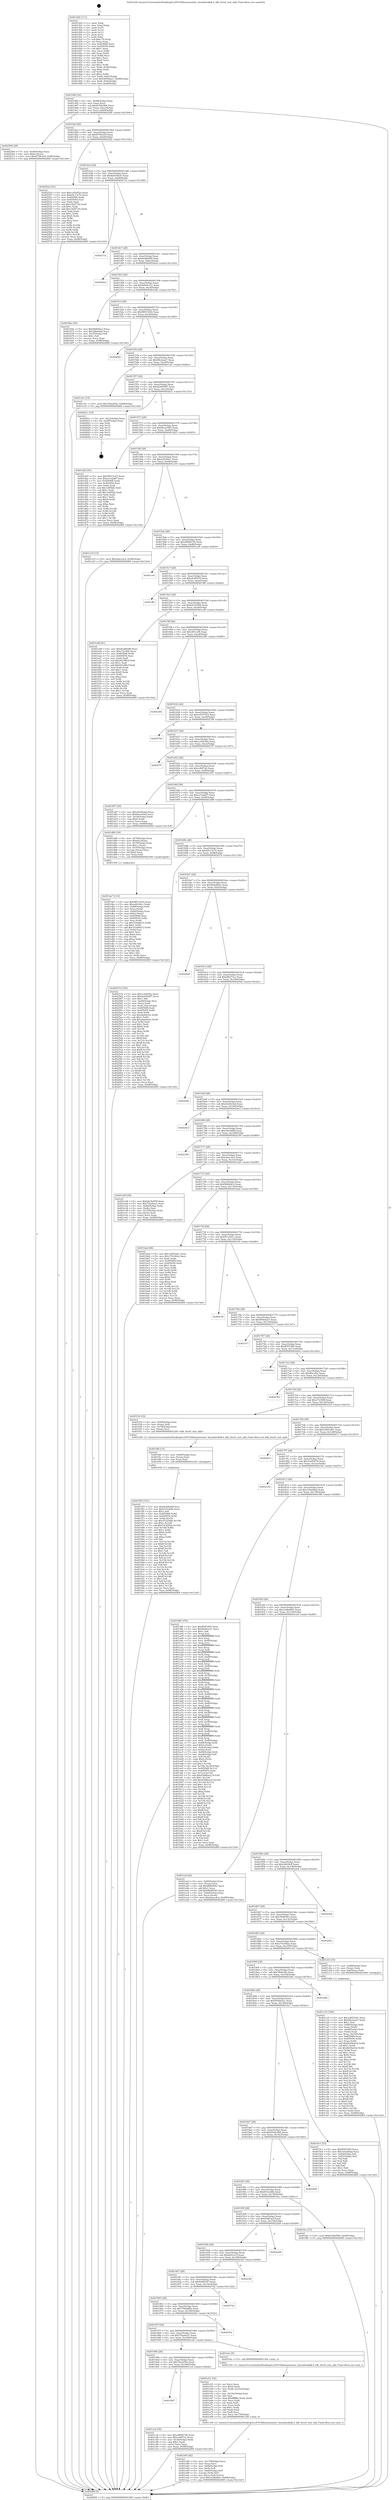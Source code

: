 digraph "0x401420" {
  label = "0x401420 (/mnt/c/Users/mathe/Desktop/tcc/POCII/binaries/extr_linuxblockblk.h_blk_throtl_stat_add_Final-ollvm.out::main(0))"
  labelloc = "t"
  node[shape=record]

  Entry [label="",width=0.3,height=0.3,shape=circle,fillcolor=black,style=filled]
  "0x40148f" [label="{
     0x40148f [32]\l
     | [instrs]\l
     &nbsp;&nbsp;0x40148f \<+6\>: mov -0x98(%rbp),%eax\l
     &nbsp;&nbsp;0x401495 \<+2\>: mov %eax,%ecx\l
     &nbsp;&nbsp;0x401497 \<+6\>: sub $0x8180a584,%ecx\l
     &nbsp;&nbsp;0x40149d \<+6\>: mov %eax,-0xac(%rbp)\l
     &nbsp;&nbsp;0x4014a3 \<+6\>: mov %ecx,-0xb0(%rbp)\l
     &nbsp;&nbsp;0x4014a9 \<+6\>: je 0000000000402506 \<main+0x10e6\>\l
  }"]
  "0x402506" [label="{
     0x402506 [28]\l
     | [instrs]\l
     &nbsp;&nbsp;0x402506 \<+7\>: mov -0x90(%rbp),%rax\l
     &nbsp;&nbsp;0x40250d \<+6\>: movl $0x0,(%rax)\l
     &nbsp;&nbsp;0x402513 \<+10\>: movl $0x8758cd3f,-0x98(%rbp)\l
     &nbsp;&nbsp;0x40251d \<+5\>: jmp 000000000040280f \<main+0x13ef\>\l
  }"]
  "0x4014af" [label="{
     0x4014af [28]\l
     | [instrs]\l
     &nbsp;&nbsp;0x4014af \<+5\>: jmp 00000000004014b4 \<main+0x94\>\l
     &nbsp;&nbsp;0x4014b4 \<+6\>: mov -0xac(%rbp),%eax\l
     &nbsp;&nbsp;0x4014ba \<+5\>: sub $0x8758cd3f,%eax\l
     &nbsp;&nbsp;0x4014bf \<+6\>: mov %eax,-0xb4(%rbp)\l
     &nbsp;&nbsp;0x4014c5 \<+6\>: je 0000000000402522 \<main+0x1102\>\l
  }"]
  Exit [label="",width=0.3,height=0.3,shape=circle,fillcolor=black,style=filled,peripheries=2]
  "0x402522" [label="{
     0x402522 [91]\l
     | [instrs]\l
     &nbsp;&nbsp;0x402522 \<+5\>: mov $0xcc42b52a,%eax\l
     &nbsp;&nbsp;0x402527 \<+5\>: mov $0xd5c13c7e,%ecx\l
     &nbsp;&nbsp;0x40252c \<+7\>: mov 0x405068,%edx\l
     &nbsp;&nbsp;0x402533 \<+7\>: mov 0x405054,%esi\l
     &nbsp;&nbsp;0x40253a \<+2\>: mov %edx,%edi\l
     &nbsp;&nbsp;0x40253c \<+6\>: sub $0x142071fa,%edi\l
     &nbsp;&nbsp;0x402542 \<+3\>: sub $0x1,%edi\l
     &nbsp;&nbsp;0x402545 \<+6\>: add $0x142071fa,%edi\l
     &nbsp;&nbsp;0x40254b \<+3\>: imul %edi,%edx\l
     &nbsp;&nbsp;0x40254e \<+3\>: and $0x1,%edx\l
     &nbsp;&nbsp;0x402551 \<+3\>: cmp $0x0,%edx\l
     &nbsp;&nbsp;0x402554 \<+4\>: sete %r8b\l
     &nbsp;&nbsp;0x402558 \<+3\>: cmp $0xa,%esi\l
     &nbsp;&nbsp;0x40255b \<+4\>: setl %r9b\l
     &nbsp;&nbsp;0x40255f \<+3\>: mov %r8b,%r10b\l
     &nbsp;&nbsp;0x402562 \<+3\>: and %r9b,%r10b\l
     &nbsp;&nbsp;0x402565 \<+3\>: xor %r9b,%r8b\l
     &nbsp;&nbsp;0x402568 \<+3\>: or %r8b,%r10b\l
     &nbsp;&nbsp;0x40256b \<+4\>: test $0x1,%r10b\l
     &nbsp;&nbsp;0x40256f \<+3\>: cmovne %ecx,%eax\l
     &nbsp;&nbsp;0x402572 \<+6\>: mov %eax,-0x98(%rbp)\l
     &nbsp;&nbsp;0x402578 \<+5\>: jmp 000000000040280f \<main+0x13ef\>\l
  }"]
  "0x4014cb" [label="{
     0x4014cb [28]\l
     | [instrs]\l
     &nbsp;&nbsp;0x4014cb \<+5\>: jmp 00000000004014d0 \<main+0xb0\>\l
     &nbsp;&nbsp;0x4014d0 \<+6\>: mov -0xac(%rbp),%eax\l
     &nbsp;&nbsp;0x4014d6 \<+5\>: sub $0x8a918b35,%eax\l
     &nbsp;&nbsp;0x4014db \<+6\>: mov %eax,-0xb8(%rbp)\l
     &nbsp;&nbsp;0x4014e1 \<+6\>: je 000000000040271d \<main+0x12fd\>\l
  }"]
  "0x401f55" [label="{
     0x401f55 [151]\l
     | [instrs]\l
     &nbsp;&nbsp;0x401f55 \<+5\>: mov $0x8e28b48f,%esi\l
     &nbsp;&nbsp;0x401f5a \<+5\>: mov $0x610cddfa,%ecx\l
     &nbsp;&nbsp;0x401f5f \<+2\>: mov $0x1,%dl\l
     &nbsp;&nbsp;0x401f61 \<+8\>: mov 0x405068,%r8d\l
     &nbsp;&nbsp;0x401f69 \<+8\>: mov 0x405054,%r9d\l
     &nbsp;&nbsp;0x401f71 \<+3\>: mov %r8d,%r10d\l
     &nbsp;&nbsp;0x401f74 \<+7\>: sub $0x53325fde,%r10d\l
     &nbsp;&nbsp;0x401f7b \<+4\>: sub $0x1,%r10d\l
     &nbsp;&nbsp;0x401f7f \<+7\>: add $0x53325fde,%r10d\l
     &nbsp;&nbsp;0x401f86 \<+4\>: imul %r10d,%r8d\l
     &nbsp;&nbsp;0x401f8a \<+4\>: and $0x1,%r8d\l
     &nbsp;&nbsp;0x401f8e \<+4\>: cmp $0x0,%r8d\l
     &nbsp;&nbsp;0x401f92 \<+4\>: sete %r11b\l
     &nbsp;&nbsp;0x401f96 \<+4\>: cmp $0xa,%r9d\l
     &nbsp;&nbsp;0x401f9a \<+3\>: setl %bl\l
     &nbsp;&nbsp;0x401f9d \<+3\>: mov %r11b,%r14b\l
     &nbsp;&nbsp;0x401fa0 \<+4\>: xor $0xff,%r14b\l
     &nbsp;&nbsp;0x401fa4 \<+3\>: mov %bl,%r15b\l
     &nbsp;&nbsp;0x401fa7 \<+4\>: xor $0xff,%r15b\l
     &nbsp;&nbsp;0x401fab \<+3\>: xor $0x1,%dl\l
     &nbsp;&nbsp;0x401fae \<+3\>: mov %r14b,%r12b\l
     &nbsp;&nbsp;0x401fb1 \<+4\>: and $0xff,%r12b\l
     &nbsp;&nbsp;0x401fb5 \<+3\>: and %dl,%r11b\l
     &nbsp;&nbsp;0x401fb8 \<+3\>: mov %r15b,%r13b\l
     &nbsp;&nbsp;0x401fbb \<+4\>: and $0xff,%r13b\l
     &nbsp;&nbsp;0x401fbf \<+2\>: and %dl,%bl\l
     &nbsp;&nbsp;0x401fc1 \<+3\>: or %r11b,%r12b\l
     &nbsp;&nbsp;0x401fc4 \<+3\>: or %bl,%r13b\l
     &nbsp;&nbsp;0x401fc7 \<+3\>: xor %r13b,%r12b\l
     &nbsp;&nbsp;0x401fca \<+3\>: or %r15b,%r14b\l
     &nbsp;&nbsp;0x401fcd \<+4\>: xor $0xff,%r14b\l
     &nbsp;&nbsp;0x401fd1 \<+3\>: or $0x1,%dl\l
     &nbsp;&nbsp;0x401fd4 \<+3\>: and %dl,%r14b\l
     &nbsp;&nbsp;0x401fd7 \<+3\>: or %r14b,%r12b\l
     &nbsp;&nbsp;0x401fda \<+4\>: test $0x1,%r12b\l
     &nbsp;&nbsp;0x401fde \<+3\>: cmovne %ecx,%esi\l
     &nbsp;&nbsp;0x401fe1 \<+6\>: mov %esi,-0x98(%rbp)\l
     &nbsp;&nbsp;0x401fe7 \<+5\>: jmp 000000000040280f \<main+0x13ef\>\l
  }"]
  "0x40271d" [label="{
     0x40271d\l
  }", style=dashed]
  "0x4014e7" [label="{
     0x4014e7 [28]\l
     | [instrs]\l
     &nbsp;&nbsp;0x4014e7 \<+5\>: jmp 00000000004014ec \<main+0xcc\>\l
     &nbsp;&nbsp;0x4014ec \<+6\>: mov -0xac(%rbp),%eax\l
     &nbsp;&nbsp;0x4014f2 \<+5\>: sub $0x8e28b48f,%eax\l
     &nbsp;&nbsp;0x4014f7 \<+6\>: mov %eax,-0xbc(%rbp)\l
     &nbsp;&nbsp;0x4014fd \<+6\>: je 00000000004026ed \<main+0x12cd\>\l
  }"]
  "0x401f46" [label="{
     0x401f46 [15]\l
     | [instrs]\l
     &nbsp;&nbsp;0x401f46 \<+4\>: mov -0x68(%rbp),%rax\l
     &nbsp;&nbsp;0x401f4a \<+3\>: mov (%rax),%rax\l
     &nbsp;&nbsp;0x401f4d \<+3\>: mov %rax,%rdi\l
     &nbsp;&nbsp;0x401f50 \<+5\>: call 0000000000401030 \<free@plt\>\l
     | [calls]\l
     &nbsp;&nbsp;0x401030 \{1\} (unknown)\l
  }"]
  "0x4026ed" [label="{
     0x4026ed\l
  }", style=dashed]
  "0x401503" [label="{
     0x401503 [28]\l
     | [instrs]\l
     &nbsp;&nbsp;0x401503 \<+5\>: jmp 0000000000401508 \<main+0xe8\>\l
     &nbsp;&nbsp;0x401508 \<+6\>: mov -0xac(%rbp),%eax\l
     &nbsp;&nbsp;0x40150e \<+5\>: sub $0x9494ce31,%eax\l
     &nbsp;&nbsp;0x401513 \<+6\>: mov %eax,-0xc0(%rbp)\l
     &nbsp;&nbsp;0x401519 \<+6\>: je 0000000000401b6e \<main+0x74e\>\l
  }"]
  "0x401e85" [label="{
     0x401e85 [42]\l
     | [instrs]\l
     &nbsp;&nbsp;0x401e85 \<+6\>: mov -0x170(%rbp),%ecx\l
     &nbsp;&nbsp;0x401e8b \<+3\>: imul %eax,%ecx\l
     &nbsp;&nbsp;0x401e8e \<+4\>: mov -0x68(%rbp),%r8\l
     &nbsp;&nbsp;0x401e92 \<+3\>: mov (%r8),%r8\l
     &nbsp;&nbsp;0x401e95 \<+4\>: mov -0x60(%rbp),%r9\l
     &nbsp;&nbsp;0x401e99 \<+3\>: movslq (%r9),%r9\l
     &nbsp;&nbsp;0x401e9c \<+4\>: mov %ecx,(%r8,%r9,4)\l
     &nbsp;&nbsp;0x401ea0 \<+10\>: movl $0x1edbd9d1,-0x98(%rbp)\l
     &nbsp;&nbsp;0x401eaa \<+5\>: jmp 000000000040280f \<main+0x13ef\>\l
  }"]
  "0x401b6e" [label="{
     0x401b6e [30]\l
     | [instrs]\l
     &nbsp;&nbsp;0x401b6e \<+5\>: mov $0xf4b844c2,%eax\l
     &nbsp;&nbsp;0x401b73 \<+5\>: mov $0x3fb4e4fa,%ecx\l
     &nbsp;&nbsp;0x401b78 \<+3\>: mov -0x35(%rbp),%dl\l
     &nbsp;&nbsp;0x401b7b \<+3\>: test $0x1,%dl\l
     &nbsp;&nbsp;0x401b7e \<+3\>: cmovne %ecx,%eax\l
     &nbsp;&nbsp;0x401b81 \<+6\>: mov %eax,-0x98(%rbp)\l
     &nbsp;&nbsp;0x401b87 \<+5\>: jmp 000000000040280f \<main+0x13ef\>\l
  }"]
  "0x40151f" [label="{
     0x40151f [28]\l
     | [instrs]\l
     &nbsp;&nbsp;0x40151f \<+5\>: jmp 0000000000401524 \<main+0x104\>\l
     &nbsp;&nbsp;0x401524 \<+6\>: mov -0xac(%rbp),%eax\l
     &nbsp;&nbsp;0x40152a \<+5\>: sub $0x98515c03,%eax\l
     &nbsp;&nbsp;0x40152f \<+6\>: mov %eax,-0xc4(%rbp)\l
     &nbsp;&nbsp;0x401535 \<+6\>: je 00000000004026a6 \<main+0x1286\>\l
  }"]
  "0x401e51" [label="{
     0x401e51 [52]\l
     | [instrs]\l
     &nbsp;&nbsp;0x401e51 \<+2\>: xor %ecx,%ecx\l
     &nbsp;&nbsp;0x401e53 \<+5\>: mov $0x2,%edx\l
     &nbsp;&nbsp;0x401e58 \<+6\>: mov %edx,-0x16c(%rbp)\l
     &nbsp;&nbsp;0x401e5e \<+1\>: cltd\l
     &nbsp;&nbsp;0x401e5f \<+6\>: mov -0x16c(%rbp),%esi\l
     &nbsp;&nbsp;0x401e65 \<+2\>: idiv %esi\l
     &nbsp;&nbsp;0x401e67 \<+6\>: imul $0xfffffffe,%edx,%edx\l
     &nbsp;&nbsp;0x401e6d \<+2\>: mov %ecx,%edi\l
     &nbsp;&nbsp;0x401e6f \<+2\>: sub %edx,%edi\l
     &nbsp;&nbsp;0x401e71 \<+2\>: mov %ecx,%edx\l
     &nbsp;&nbsp;0x401e73 \<+3\>: sub $0x1,%edx\l
     &nbsp;&nbsp;0x401e76 \<+2\>: add %edx,%edi\l
     &nbsp;&nbsp;0x401e78 \<+2\>: sub %edi,%ecx\l
     &nbsp;&nbsp;0x401e7a \<+6\>: mov %ecx,-0x170(%rbp)\l
     &nbsp;&nbsp;0x401e80 \<+5\>: call 0000000000401160 \<next_i\>\l
     | [calls]\l
     &nbsp;&nbsp;0x401160 \{1\} (/mnt/c/Users/mathe/Desktop/tcc/POCII/binaries/extr_linuxblockblk.h_blk_throtl_stat_add_Final-ollvm.out::next_i)\l
  }"]
  "0x4026a6" [label="{
     0x4026a6\l
  }", style=dashed]
  "0x40153b" [label="{
     0x40153b [28]\l
     | [instrs]\l
     &nbsp;&nbsp;0x40153b \<+5\>: jmp 0000000000401540 \<main+0x120\>\l
     &nbsp;&nbsp;0x401540 \<+6\>: mov -0xac(%rbp),%eax\l
     &nbsp;&nbsp;0x401546 \<+5\>: sub $0x98a3eaa7,%eax\l
     &nbsp;&nbsp;0x40154b \<+6\>: mov %eax,-0xc8(%rbp)\l
     &nbsp;&nbsp;0x401551 \<+6\>: je 0000000000401cbc \<main+0x89c\>\l
  }"]
  "0x401da7" [label="{
     0x401da7 [114]\l
     | [instrs]\l
     &nbsp;&nbsp;0x401da7 \<+5\>: mov $0x98515c03,%ecx\l
     &nbsp;&nbsp;0x401dac \<+5\>: mov $0xa2fc00e1,%edx\l
     &nbsp;&nbsp;0x401db1 \<+4\>: mov -0x68(%rbp),%rdi\l
     &nbsp;&nbsp;0x401db5 \<+3\>: mov %rax,(%rdi)\l
     &nbsp;&nbsp;0x401db8 \<+4\>: mov -0x60(%rbp),%rax\l
     &nbsp;&nbsp;0x401dbc \<+6\>: movl $0x0,(%rax)\l
     &nbsp;&nbsp;0x401dc2 \<+7\>: mov 0x405068,%esi\l
     &nbsp;&nbsp;0x401dc9 \<+8\>: mov 0x405054,%r8d\l
     &nbsp;&nbsp;0x401dd1 \<+3\>: mov %esi,%r9d\l
     &nbsp;&nbsp;0x401dd4 \<+7\>: sub $0x31bd8d15,%r9d\l
     &nbsp;&nbsp;0x401ddb \<+4\>: sub $0x1,%r9d\l
     &nbsp;&nbsp;0x401ddf \<+7\>: add $0x31bd8d15,%r9d\l
     &nbsp;&nbsp;0x401de6 \<+4\>: imul %r9d,%esi\l
     &nbsp;&nbsp;0x401dea \<+3\>: and $0x1,%esi\l
     &nbsp;&nbsp;0x401ded \<+3\>: cmp $0x0,%esi\l
     &nbsp;&nbsp;0x401df0 \<+4\>: sete %r10b\l
     &nbsp;&nbsp;0x401df4 \<+4\>: cmp $0xa,%r8d\l
     &nbsp;&nbsp;0x401df8 \<+4\>: setl %r11b\l
     &nbsp;&nbsp;0x401dfc \<+3\>: mov %r10b,%bl\l
     &nbsp;&nbsp;0x401dff \<+3\>: and %r11b,%bl\l
     &nbsp;&nbsp;0x401e02 \<+3\>: xor %r11b,%r10b\l
     &nbsp;&nbsp;0x401e05 \<+3\>: or %r10b,%bl\l
     &nbsp;&nbsp;0x401e08 \<+3\>: test $0x1,%bl\l
     &nbsp;&nbsp;0x401e0b \<+3\>: cmovne %edx,%ecx\l
     &nbsp;&nbsp;0x401e0e \<+6\>: mov %ecx,-0x98(%rbp)\l
     &nbsp;&nbsp;0x401e14 \<+5\>: jmp 000000000040280f \<main+0x13ef\>\l
  }"]
  "0x401cbc" [label="{
     0x401cbc [15]\l
     | [instrs]\l
     &nbsp;&nbsp;0x401cbc \<+10\>: movl $0x78ae254e,-0x98(%rbp)\l
     &nbsp;&nbsp;0x401cc6 \<+5\>: jmp 000000000040280f \<main+0x13ef\>\l
  }"]
  "0x401557" [label="{
     0x401557 [28]\l
     | [instrs]\l
     &nbsp;&nbsp;0x401557 \<+5\>: jmp 000000000040155c \<main+0x13c\>\l
     &nbsp;&nbsp;0x40155c \<+6\>: mov -0xac(%rbp),%eax\l
     &nbsp;&nbsp;0x401562 \<+5\>: sub $0x9a4d5487,%eax\l
     &nbsp;&nbsp;0x401567 \<+6\>: mov %eax,-0xcc(%rbp)\l
     &nbsp;&nbsp;0x40156d \<+6\>: je 000000000040261c \<main+0x11fc\>\l
  }"]
  "0x4019b7" [label="{
     0x4019b7\l
  }", style=dashed]
  "0x40261c" [label="{
     0x40261c [18]\l
     | [instrs]\l
     &nbsp;&nbsp;0x40261c \<+3\>: mov -0x2c(%rbp),%eax\l
     &nbsp;&nbsp;0x40261f \<+4\>: lea -0x28(%rbp),%rsp\l
     &nbsp;&nbsp;0x402623 \<+1\>: pop %rbx\l
     &nbsp;&nbsp;0x402624 \<+2\>: pop %r12\l
     &nbsp;&nbsp;0x402626 \<+2\>: pop %r13\l
     &nbsp;&nbsp;0x402628 \<+2\>: pop %r14\l
     &nbsp;&nbsp;0x40262a \<+2\>: pop %r15\l
     &nbsp;&nbsp;0x40262c \<+1\>: pop %rbp\l
     &nbsp;&nbsp;0x40262d \<+1\>: ret\l
  }"]
  "0x401573" [label="{
     0x401573 [28]\l
     | [instrs]\l
     &nbsp;&nbsp;0x401573 \<+5\>: jmp 0000000000401578 \<main+0x158\>\l
     &nbsp;&nbsp;0x401578 \<+6\>: mov -0xac(%rbp),%eax\l
     &nbsp;&nbsp;0x40157e \<+5\>: sub $0x9ecee505,%eax\l
     &nbsp;&nbsp;0x401583 \<+6\>: mov %eax,-0xd0(%rbp)\l
     &nbsp;&nbsp;0x401589 \<+6\>: je 0000000000401d25 \<main+0x905\>\l
  }"]
  "0x401ccb" [label="{
     0x401ccb [30]\l
     | [instrs]\l
     &nbsp;&nbsp;0x401ccb \<+5\>: mov $0xa8900150,%eax\l
     &nbsp;&nbsp;0x401cd0 \<+5\>: mov $0xccf6f7e2,%ecx\l
     &nbsp;&nbsp;0x401cd5 \<+3\>: mov -0x34(%rbp),%edx\l
     &nbsp;&nbsp;0x401cd8 \<+3\>: cmp $0x1,%edx\l
     &nbsp;&nbsp;0x401cdb \<+3\>: cmovl %ecx,%eax\l
     &nbsp;&nbsp;0x401cde \<+6\>: mov %eax,-0x98(%rbp)\l
     &nbsp;&nbsp;0x401ce4 \<+5\>: jmp 000000000040280f \<main+0x13ef\>\l
  }"]
  "0x401d25" [label="{
     0x401d25 [91]\l
     | [instrs]\l
     &nbsp;&nbsp;0x401d25 \<+5\>: mov $0x98515c03,%eax\l
     &nbsp;&nbsp;0x401d2a \<+5\>: mov $0xce1d2df7,%ecx\l
     &nbsp;&nbsp;0x401d2f \<+7\>: mov 0x405068,%edx\l
     &nbsp;&nbsp;0x401d36 \<+7\>: mov 0x405054,%esi\l
     &nbsp;&nbsp;0x401d3d \<+2\>: mov %edx,%edi\l
     &nbsp;&nbsp;0x401d3f \<+6\>: sub $0x1e85bf2,%edi\l
     &nbsp;&nbsp;0x401d45 \<+3\>: sub $0x1,%edi\l
     &nbsp;&nbsp;0x401d48 \<+6\>: add $0x1e85bf2,%edi\l
     &nbsp;&nbsp;0x401d4e \<+3\>: imul %edi,%edx\l
     &nbsp;&nbsp;0x401d51 \<+3\>: and $0x1,%edx\l
     &nbsp;&nbsp;0x401d54 \<+3\>: cmp $0x0,%edx\l
     &nbsp;&nbsp;0x401d57 \<+4\>: sete %r8b\l
     &nbsp;&nbsp;0x401d5b \<+3\>: cmp $0xa,%esi\l
     &nbsp;&nbsp;0x401d5e \<+4\>: setl %r9b\l
     &nbsp;&nbsp;0x401d62 \<+3\>: mov %r8b,%r10b\l
     &nbsp;&nbsp;0x401d65 \<+3\>: and %r9b,%r10b\l
     &nbsp;&nbsp;0x401d68 \<+3\>: xor %r9b,%r8b\l
     &nbsp;&nbsp;0x401d6b \<+3\>: or %r8b,%r10b\l
     &nbsp;&nbsp;0x401d6e \<+4\>: test $0x1,%r10b\l
     &nbsp;&nbsp;0x401d72 \<+3\>: cmovne %ecx,%eax\l
     &nbsp;&nbsp;0x401d75 \<+6\>: mov %eax,-0x98(%rbp)\l
     &nbsp;&nbsp;0x401d7b \<+5\>: jmp 000000000040280f \<main+0x13ef\>\l
  }"]
  "0x40158f" [label="{
     0x40158f [28]\l
     | [instrs]\l
     &nbsp;&nbsp;0x40158f \<+5\>: jmp 0000000000401594 \<main+0x174\>\l
     &nbsp;&nbsp;0x401594 \<+6\>: mov -0xac(%rbp),%eax\l
     &nbsp;&nbsp;0x40159a \<+5\>: sub $0xa2fc00e1,%eax\l
     &nbsp;&nbsp;0x40159f \<+6\>: mov %eax,-0xd4(%rbp)\l
     &nbsp;&nbsp;0x4015a5 \<+6\>: je 0000000000401e19 \<main+0x9f9\>\l
  }"]
  "0x40199b" [label="{
     0x40199b [28]\l
     | [instrs]\l
     &nbsp;&nbsp;0x40199b \<+5\>: jmp 00000000004019a0 \<main+0x580\>\l
     &nbsp;&nbsp;0x4019a0 \<+6\>: mov -0xac(%rbp),%eax\l
     &nbsp;&nbsp;0x4019a6 \<+5\>: sub $0x78ae254e,%eax\l
     &nbsp;&nbsp;0x4019ab \<+6\>: mov %eax,-0x168(%rbp)\l
     &nbsp;&nbsp;0x4019b1 \<+6\>: je 0000000000401ccb \<main+0x8ab\>\l
  }"]
  "0x401e19" [label="{
     0x401e19 [15]\l
     | [instrs]\l
     &nbsp;&nbsp;0x401e19 \<+10\>: movl $0xebacc4c2,-0x98(%rbp)\l
     &nbsp;&nbsp;0x401e23 \<+5\>: jmp 000000000040280f \<main+0x13ef\>\l
  }"]
  "0x4015ab" [label="{
     0x4015ab [28]\l
     | [instrs]\l
     &nbsp;&nbsp;0x4015ab \<+5\>: jmp 00000000004015b0 \<main+0x190\>\l
     &nbsp;&nbsp;0x4015b0 \<+6\>: mov -0xac(%rbp),%eax\l
     &nbsp;&nbsp;0x4015b6 \<+5\>: sub $0xa8900150,%eax\l
     &nbsp;&nbsp;0x4015bb \<+6\>: mov %eax,-0xd8(%rbp)\l
     &nbsp;&nbsp;0x4015c1 \<+6\>: je 0000000000401ce9 \<main+0x8c9\>\l
  }"]
  "0x401e4c" [label="{
     0x401e4c [5]\l
     | [instrs]\l
     &nbsp;&nbsp;0x401e4c \<+5\>: call 0000000000401160 \<next_i\>\l
     | [calls]\l
     &nbsp;&nbsp;0x401160 \{1\} (/mnt/c/Users/mathe/Desktop/tcc/POCII/binaries/extr_linuxblockblk.h_blk_throtl_stat_add_Final-ollvm.out::next_i)\l
  }"]
  "0x401ce9" [label="{
     0x401ce9\l
  }", style=dashed]
  "0x4015c7" [label="{
     0x4015c7 [28]\l
     | [instrs]\l
     &nbsp;&nbsp;0x4015c7 \<+5\>: jmp 00000000004015cc \<main+0x1ac\>\l
     &nbsp;&nbsp;0x4015cc \<+6\>: mov -0xac(%rbp),%eax\l
     &nbsp;&nbsp;0x4015d2 \<+5\>: sub $0xafc95678,%eax\l
     &nbsp;&nbsp;0x4015d7 \<+6\>: mov %eax,-0xdc(%rbp)\l
     &nbsp;&nbsp;0x4015dd \<+6\>: je 0000000000401ffb \<main+0xbdb\>\l
  }"]
  "0x40197f" [label="{
     0x40197f [28]\l
     | [instrs]\l
     &nbsp;&nbsp;0x40197f \<+5\>: jmp 0000000000401984 \<main+0x564\>\l
     &nbsp;&nbsp;0x401984 \<+6\>: mov -0xac(%rbp),%eax\l
     &nbsp;&nbsp;0x40198a \<+5\>: sub $0x75aa4e21,%eax\l
     &nbsp;&nbsp;0x40198f \<+6\>: mov %eax,-0x164(%rbp)\l
     &nbsp;&nbsp;0x401995 \<+6\>: je 0000000000401e4c \<main+0xa2c\>\l
  }"]
  "0x401ffb" [label="{
     0x401ffb\l
  }", style=dashed]
  "0x4015e3" [label="{
     0x4015e3 [28]\l
     | [instrs]\l
     &nbsp;&nbsp;0x4015e3 \<+5\>: jmp 00000000004015e8 \<main+0x1c8\>\l
     &nbsp;&nbsp;0x4015e8 \<+6\>: mov -0xac(%rbp),%eax\l
     &nbsp;&nbsp;0x4015ee \<+5\>: sub $0xb0c5e959,%eax\l
     &nbsp;&nbsp;0x4015f3 \<+6\>: mov %eax,-0xe0(%rbp)\l
     &nbsp;&nbsp;0x4015f9 \<+6\>: je 0000000000401ed9 \<main+0xab9\>\l
  }"]
  "0x402452" [label="{
     0x402452\l
  }", style=dashed]
  "0x401ed9" [label="{
     0x401ed9 [91]\l
     | [instrs]\l
     &nbsp;&nbsp;0x401ed9 \<+5\>: mov $0x8e28b48f,%eax\l
     &nbsp;&nbsp;0x401ede \<+5\>: mov $0xc721f68,%ecx\l
     &nbsp;&nbsp;0x401ee3 \<+7\>: mov 0x405068,%edx\l
     &nbsp;&nbsp;0x401eea \<+7\>: mov 0x405054,%esi\l
     &nbsp;&nbsp;0x401ef1 \<+2\>: mov %edx,%edi\l
     &nbsp;&nbsp;0x401ef3 \<+6\>: sub $0x941df6cf,%edi\l
     &nbsp;&nbsp;0x401ef9 \<+3\>: sub $0x1,%edi\l
     &nbsp;&nbsp;0x401efc \<+6\>: add $0x941df6cf,%edi\l
     &nbsp;&nbsp;0x401f02 \<+3\>: imul %edi,%edx\l
     &nbsp;&nbsp;0x401f05 \<+3\>: and $0x1,%edx\l
     &nbsp;&nbsp;0x401f08 \<+3\>: cmp $0x0,%edx\l
     &nbsp;&nbsp;0x401f0b \<+4\>: sete %r8b\l
     &nbsp;&nbsp;0x401f0f \<+3\>: cmp $0xa,%esi\l
     &nbsp;&nbsp;0x401f12 \<+4\>: setl %r9b\l
     &nbsp;&nbsp;0x401f16 \<+3\>: mov %r8b,%r10b\l
     &nbsp;&nbsp;0x401f19 \<+3\>: and %r9b,%r10b\l
     &nbsp;&nbsp;0x401f1c \<+3\>: xor %r9b,%r8b\l
     &nbsp;&nbsp;0x401f1f \<+3\>: or %r8b,%r10b\l
     &nbsp;&nbsp;0x401f22 \<+4\>: test $0x1,%r10b\l
     &nbsp;&nbsp;0x401f26 \<+3\>: cmovne %ecx,%eax\l
     &nbsp;&nbsp;0x401f29 \<+6\>: mov %eax,-0x98(%rbp)\l
     &nbsp;&nbsp;0x401f2f \<+5\>: jmp 000000000040280f \<main+0x13ef\>\l
  }"]
  "0x4015ff" [label="{
     0x4015ff [28]\l
     | [instrs]\l
     &nbsp;&nbsp;0x4015ff \<+5\>: jmp 0000000000401604 \<main+0x1e4\>\l
     &nbsp;&nbsp;0x401604 \<+6\>: mov -0xac(%rbp),%eax\l
     &nbsp;&nbsp;0x40160a \<+5\>: sub $0xc0f1cef4,%eax\l
     &nbsp;&nbsp;0x40160f \<+6\>: mov %eax,-0xe4(%rbp)\l
     &nbsp;&nbsp;0x401615 \<+6\>: je 00000000004023b0 \<main+0xf90\>\l
  }"]
  "0x401963" [label="{
     0x401963 [28]\l
     | [instrs]\l
     &nbsp;&nbsp;0x401963 \<+5\>: jmp 0000000000401968 \<main+0x548\>\l
     &nbsp;&nbsp;0x401968 \<+6\>: mov -0xac(%rbp),%eax\l
     &nbsp;&nbsp;0x40196e \<+5\>: sub $0x758da68e,%eax\l
     &nbsp;&nbsp;0x401973 \<+6\>: mov %eax,-0x160(%rbp)\l
     &nbsp;&nbsp;0x401979 \<+6\>: je 0000000000402452 \<main+0x1032\>\l
  }"]
  "0x4023b0" [label="{
     0x4023b0\l
  }", style=dashed]
  "0x40161b" [label="{
     0x40161b [28]\l
     | [instrs]\l
     &nbsp;&nbsp;0x40161b \<+5\>: jmp 0000000000401620 \<main+0x200\>\l
     &nbsp;&nbsp;0x401620 \<+6\>: mov -0xac(%rbp),%eax\l
     &nbsp;&nbsp;0x401626 \<+5\>: sub $0xc4557423,%eax\l
     &nbsp;&nbsp;0x40162b \<+6\>: mov %eax,-0xe8(%rbp)\l
     &nbsp;&nbsp;0x401631 \<+6\>: je 000000000040279d \<main+0x137d\>\l
  }"]
  "0x402742" [label="{
     0x402742\l
  }", style=dashed]
  "0x40279d" [label="{
     0x40279d\l
  }", style=dashed]
  "0x401637" [label="{
     0x401637 [28]\l
     | [instrs]\l
     &nbsp;&nbsp;0x401637 \<+5\>: jmp 000000000040163c \<main+0x21c\>\l
     &nbsp;&nbsp;0x40163c \<+6\>: mov -0xac(%rbp),%eax\l
     &nbsp;&nbsp;0x401642 \<+5\>: sub $0xcc42b52a,%eax\l
     &nbsp;&nbsp;0x401647 \<+6\>: mov %eax,-0xec(%rbp)\l
     &nbsp;&nbsp;0x40164d \<+6\>: je 00000000004027f7 \<main+0x13d7\>\l
  }"]
  "0x401947" [label="{
     0x401947 [28]\l
     | [instrs]\l
     &nbsp;&nbsp;0x401947 \<+5\>: jmp 000000000040194c \<main+0x52c\>\l
     &nbsp;&nbsp;0x40194c \<+6\>: mov -0xac(%rbp),%eax\l
     &nbsp;&nbsp;0x401952 \<+5\>: sub $0x6ef8f187,%eax\l
     &nbsp;&nbsp;0x401957 \<+6\>: mov %eax,-0x15c(%rbp)\l
     &nbsp;&nbsp;0x40195d \<+6\>: je 0000000000402742 \<main+0x1322\>\l
  }"]
  "0x4027f7" [label="{
     0x4027f7\l
  }", style=dashed]
  "0x401653" [label="{
     0x401653 [28]\l
     | [instrs]\l
     &nbsp;&nbsp;0x401653 \<+5\>: jmp 0000000000401658 \<main+0x238\>\l
     &nbsp;&nbsp;0x401658 \<+6\>: mov -0xac(%rbp),%eax\l
     &nbsp;&nbsp;0x40165e \<+5\>: sub $0xccf6f7e2,%eax\l
     &nbsp;&nbsp;0x401663 \<+6\>: mov %eax,-0xf0(%rbp)\l
     &nbsp;&nbsp;0x401669 \<+6\>: je 0000000000401d07 \<main+0x8e7\>\l
  }"]
  "0x4023bf" [label="{
     0x4023bf\l
  }", style=dashed]
  "0x401d07" [label="{
     0x401d07 [30]\l
     | [instrs]\l
     &nbsp;&nbsp;0x401d07 \<+5\>: mov $0xe0a5b3ed,%eax\l
     &nbsp;&nbsp;0x401d0c \<+5\>: mov $0x9ecee505,%ecx\l
     &nbsp;&nbsp;0x401d11 \<+3\>: mov -0x34(%rbp),%edx\l
     &nbsp;&nbsp;0x401d14 \<+3\>: cmp $0x0,%edx\l
     &nbsp;&nbsp;0x401d17 \<+3\>: cmove %ecx,%eax\l
     &nbsp;&nbsp;0x401d1a \<+6\>: mov %eax,-0x98(%rbp)\l
     &nbsp;&nbsp;0x401d20 \<+5\>: jmp 000000000040280f \<main+0x13ef\>\l
  }"]
  "0x40166f" [label="{
     0x40166f [28]\l
     | [instrs]\l
     &nbsp;&nbsp;0x40166f \<+5\>: jmp 0000000000401674 \<main+0x254\>\l
     &nbsp;&nbsp;0x401674 \<+6\>: mov -0xac(%rbp),%eax\l
     &nbsp;&nbsp;0x40167a \<+5\>: sub $0xce1d2df7,%eax\l
     &nbsp;&nbsp;0x40167f \<+6\>: mov %eax,-0xf4(%rbp)\l
     &nbsp;&nbsp;0x401685 \<+6\>: je 0000000000401d80 \<main+0x960\>\l
  }"]
  "0x40192b" [label="{
     0x40192b [28]\l
     | [instrs]\l
     &nbsp;&nbsp;0x40192b \<+5\>: jmp 0000000000401930 \<main+0x510\>\l
     &nbsp;&nbsp;0x401930 \<+6\>: mov -0xac(%rbp),%eax\l
     &nbsp;&nbsp;0x401936 \<+5\>: sub $0x6af1e1cf,%eax\l
     &nbsp;&nbsp;0x40193b \<+6\>: mov %eax,-0x158(%rbp)\l
     &nbsp;&nbsp;0x401941 \<+6\>: je 00000000004023bf \<main+0xf9f\>\l
  }"]
  "0x401d80" [label="{
     0x401d80 [39]\l
     | [instrs]\l
     &nbsp;&nbsp;0x401d80 \<+4\>: mov -0x78(%rbp),%rax\l
     &nbsp;&nbsp;0x401d84 \<+6\>: movl $0x64,(%rax)\l
     &nbsp;&nbsp;0x401d8a \<+4\>: mov -0x70(%rbp),%rax\l
     &nbsp;&nbsp;0x401d8e \<+6\>: movl $0x1,(%rax)\l
     &nbsp;&nbsp;0x401d94 \<+4\>: mov -0x70(%rbp),%rax\l
     &nbsp;&nbsp;0x401d98 \<+3\>: movslq (%rax),%rax\l
     &nbsp;&nbsp;0x401d9b \<+4\>: shl $0x2,%rax\l
     &nbsp;&nbsp;0x401d9f \<+3\>: mov %rax,%rdi\l
     &nbsp;&nbsp;0x401da2 \<+5\>: call 0000000000401050 \<malloc@plt\>\l
     | [calls]\l
     &nbsp;&nbsp;0x401050 \{1\} (unknown)\l
  }"]
  "0x40168b" [label="{
     0x40168b [28]\l
     | [instrs]\l
     &nbsp;&nbsp;0x40168b \<+5\>: jmp 0000000000401690 \<main+0x270\>\l
     &nbsp;&nbsp;0x401690 \<+6\>: mov -0xac(%rbp),%eax\l
     &nbsp;&nbsp;0x401696 \<+5\>: sub $0xd5c13c7e,%eax\l
     &nbsp;&nbsp;0x40169b \<+6\>: mov %eax,-0xf8(%rbp)\l
     &nbsp;&nbsp;0x4016a1 \<+6\>: je 000000000040257d \<main+0x115d\>\l
  }"]
  "0x4022d9" [label="{
     0x4022d9\l
  }", style=dashed]
  "0x40257d" [label="{
     0x40257d [159]\l
     | [instrs]\l
     &nbsp;&nbsp;0x40257d \<+5\>: mov $0xcc42b52a,%eax\l
     &nbsp;&nbsp;0x402582 \<+5\>: mov $0x9a4d5487,%ecx\l
     &nbsp;&nbsp;0x402587 \<+2\>: mov $0x1,%dl\l
     &nbsp;&nbsp;0x402589 \<+7\>: mov -0x90(%rbp),%rsi\l
     &nbsp;&nbsp;0x402590 \<+2\>: mov (%rsi),%edi\l
     &nbsp;&nbsp;0x402592 \<+3\>: mov %edi,-0x2c(%rbp)\l
     &nbsp;&nbsp;0x402595 \<+7\>: mov 0x405068,%edi\l
     &nbsp;&nbsp;0x40259c \<+8\>: mov 0x405054,%r8d\l
     &nbsp;&nbsp;0x4025a4 \<+3\>: mov %edi,%r9d\l
     &nbsp;&nbsp;0x4025a7 \<+7\>: sub $0xaba04c0c,%r9d\l
     &nbsp;&nbsp;0x4025ae \<+4\>: sub $0x1,%r9d\l
     &nbsp;&nbsp;0x4025b2 \<+7\>: add $0xaba04c0c,%r9d\l
     &nbsp;&nbsp;0x4025b9 \<+4\>: imul %r9d,%edi\l
     &nbsp;&nbsp;0x4025bd \<+3\>: and $0x1,%edi\l
     &nbsp;&nbsp;0x4025c0 \<+3\>: cmp $0x0,%edi\l
     &nbsp;&nbsp;0x4025c3 \<+4\>: sete %r10b\l
     &nbsp;&nbsp;0x4025c7 \<+4\>: cmp $0xa,%r8d\l
     &nbsp;&nbsp;0x4025cb \<+4\>: setl %r11b\l
     &nbsp;&nbsp;0x4025cf \<+3\>: mov %r10b,%bl\l
     &nbsp;&nbsp;0x4025d2 \<+3\>: xor $0xff,%bl\l
     &nbsp;&nbsp;0x4025d5 \<+3\>: mov %r11b,%r14b\l
     &nbsp;&nbsp;0x4025d8 \<+4\>: xor $0xff,%r14b\l
     &nbsp;&nbsp;0x4025dc \<+3\>: xor $0x1,%dl\l
     &nbsp;&nbsp;0x4025df \<+3\>: mov %bl,%r15b\l
     &nbsp;&nbsp;0x4025e2 \<+4\>: and $0xff,%r15b\l
     &nbsp;&nbsp;0x4025e6 \<+3\>: and %dl,%r10b\l
     &nbsp;&nbsp;0x4025e9 \<+3\>: mov %r14b,%r12b\l
     &nbsp;&nbsp;0x4025ec \<+4\>: and $0xff,%r12b\l
     &nbsp;&nbsp;0x4025f0 \<+3\>: and %dl,%r11b\l
     &nbsp;&nbsp;0x4025f3 \<+3\>: or %r10b,%r15b\l
     &nbsp;&nbsp;0x4025f6 \<+3\>: or %r11b,%r12b\l
     &nbsp;&nbsp;0x4025f9 \<+3\>: xor %r12b,%r15b\l
     &nbsp;&nbsp;0x4025fc \<+3\>: or %r14b,%bl\l
     &nbsp;&nbsp;0x4025ff \<+3\>: xor $0xff,%bl\l
     &nbsp;&nbsp;0x402602 \<+3\>: or $0x1,%dl\l
     &nbsp;&nbsp;0x402605 \<+2\>: and %dl,%bl\l
     &nbsp;&nbsp;0x402607 \<+3\>: or %bl,%r15b\l
     &nbsp;&nbsp;0x40260a \<+4\>: test $0x1,%r15b\l
     &nbsp;&nbsp;0x40260e \<+3\>: cmovne %ecx,%eax\l
     &nbsp;&nbsp;0x402611 \<+6\>: mov %eax,-0x98(%rbp)\l
     &nbsp;&nbsp;0x402617 \<+5\>: jmp 000000000040280f \<main+0x13ef\>\l
  }"]
  "0x4016a7" [label="{
     0x4016a7 [28]\l
     | [instrs]\l
     &nbsp;&nbsp;0x4016a7 \<+5\>: jmp 00000000004016ac \<main+0x28c\>\l
     &nbsp;&nbsp;0x4016ac \<+6\>: mov -0xac(%rbp),%eax\l
     &nbsp;&nbsp;0x4016b2 \<+5\>: sub $0xd6de8b2c,%eax\l
     &nbsp;&nbsp;0x4016b7 \<+6\>: mov %eax,-0xfc(%rbp)\l
     &nbsp;&nbsp;0x4016bd \<+6\>: je 00000000004020d5 \<main+0xcb5\>\l
  }"]
  "0x40190f" [label="{
     0x40190f [28]\l
     | [instrs]\l
     &nbsp;&nbsp;0x40190f \<+5\>: jmp 0000000000401914 \<main+0x4f4\>\l
     &nbsp;&nbsp;0x401914 \<+6\>: mov -0xac(%rbp),%eax\l
     &nbsp;&nbsp;0x40191a \<+5\>: sub $0x658f3acf,%eax\l
     &nbsp;&nbsp;0x40191f \<+6\>: mov %eax,-0x154(%rbp)\l
     &nbsp;&nbsp;0x401925 \<+6\>: je 00000000004022d9 \<main+0xeb9\>\l
  }"]
  "0x4020d5" [label="{
     0x4020d5\l
  }", style=dashed]
  "0x4016c3" [label="{
     0x4016c3 [28]\l
     | [instrs]\l
     &nbsp;&nbsp;0x4016c3 \<+5\>: jmp 00000000004016c8 \<main+0x2a8\>\l
     &nbsp;&nbsp;0x4016c8 \<+6\>: mov -0xac(%rbp),%eax\l
     &nbsp;&nbsp;0x4016ce \<+5\>: sub $0xdfb273cc,%eax\l
     &nbsp;&nbsp;0x4016d3 \<+6\>: mov %eax,-0x100(%rbp)\l
     &nbsp;&nbsp;0x4016d9 \<+6\>: je 0000000000402042 \<main+0xc22\>\l
  }"]
  "0x401fec" [label="{
     0x401fec [15]\l
     | [instrs]\l
     &nbsp;&nbsp;0x401fec \<+10\>: movl $0x8180a584,-0x98(%rbp)\l
     &nbsp;&nbsp;0x401ff6 \<+5\>: jmp 000000000040280f \<main+0x13ef\>\l
  }"]
  "0x402042" [label="{
     0x402042\l
  }", style=dashed]
  "0x4016df" [label="{
     0x4016df [28]\l
     | [instrs]\l
     &nbsp;&nbsp;0x4016df \<+5\>: jmp 00000000004016e4 \<main+0x2c4\>\l
     &nbsp;&nbsp;0x4016e4 \<+6\>: mov -0xac(%rbp),%eax\l
     &nbsp;&nbsp;0x4016ea \<+5\>: sub $0xe0a5b3ed,%eax\l
     &nbsp;&nbsp;0x4016ef \<+6\>: mov %eax,-0x104(%rbp)\l
     &nbsp;&nbsp;0x4016f5 \<+6\>: je 00000000004024e3 \<main+0x10c3\>\l
  }"]
  "0x4018f3" [label="{
     0x4018f3 [28]\l
     | [instrs]\l
     &nbsp;&nbsp;0x4018f3 \<+5\>: jmp 00000000004018f8 \<main+0x4d8\>\l
     &nbsp;&nbsp;0x4018f8 \<+6\>: mov -0xac(%rbp),%eax\l
     &nbsp;&nbsp;0x4018fe \<+5\>: sub $0x610cddfa,%eax\l
     &nbsp;&nbsp;0x401903 \<+6\>: mov %eax,-0x150(%rbp)\l
     &nbsp;&nbsp;0x401909 \<+6\>: je 0000000000401fec \<main+0xbcc\>\l
  }"]
  "0x4024e3" [label="{
     0x4024e3\l
  }", style=dashed]
  "0x4016fb" [label="{
     0x4016fb [28]\l
     | [instrs]\l
     &nbsp;&nbsp;0x4016fb \<+5\>: jmp 0000000000401700 \<main+0x2e0\>\l
     &nbsp;&nbsp;0x401700 \<+6\>: mov -0xac(%rbp),%eax\l
     &nbsp;&nbsp;0x401706 \<+5\>: sub $0xe9ec9dfd,%eax\l
     &nbsp;&nbsp;0x40170b \<+6\>: mov %eax,-0x108(%rbp)\l
     &nbsp;&nbsp;0x401711 \<+6\>: je 0000000000402180 \<main+0xd60\>\l
  }"]
  "0x4024d4" [label="{
     0x4024d4\l
  }", style=dashed]
  "0x402180" [label="{
     0x402180\l
  }", style=dashed]
  "0x401717" [label="{
     0x401717 [28]\l
     | [instrs]\l
     &nbsp;&nbsp;0x401717 \<+5\>: jmp 000000000040171c \<main+0x2fc\>\l
     &nbsp;&nbsp;0x40171c \<+6\>: mov -0xac(%rbp),%eax\l
     &nbsp;&nbsp;0x401722 \<+5\>: sub $0xebacc4c2,%eax\l
     &nbsp;&nbsp;0x401727 \<+6\>: mov %eax,-0x10c(%rbp)\l
     &nbsp;&nbsp;0x40172d \<+6\>: je 0000000000401e28 \<main+0xa08\>\l
  }"]
  "0x401c16" [label="{
     0x401c16 [166]\l
     | [instrs]\l
     &nbsp;&nbsp;0x401c16 \<+5\>: mov $0x14853ed1,%ecx\l
     &nbsp;&nbsp;0x401c1b \<+5\>: mov $0x98a3eaa7,%edx\l
     &nbsp;&nbsp;0x401c20 \<+3\>: mov $0x1,%sil\l
     &nbsp;&nbsp;0x401c23 \<+4\>: mov -0x80(%rbp),%rdi\l
     &nbsp;&nbsp;0x401c27 \<+2\>: mov %eax,(%rdi)\l
     &nbsp;&nbsp;0x401c29 \<+4\>: mov -0x80(%rbp),%rdi\l
     &nbsp;&nbsp;0x401c2d \<+2\>: mov (%rdi),%eax\l
     &nbsp;&nbsp;0x401c2f \<+3\>: mov %eax,-0x34(%rbp)\l
     &nbsp;&nbsp;0x401c32 \<+7\>: mov 0x405068,%eax\l
     &nbsp;&nbsp;0x401c39 \<+8\>: mov 0x405054,%r8d\l
     &nbsp;&nbsp;0x401c41 \<+3\>: mov %eax,%r9d\l
     &nbsp;&nbsp;0x401c44 \<+7\>: add $0x8b59a432,%r9d\l
     &nbsp;&nbsp;0x401c4b \<+4\>: sub $0x1,%r9d\l
     &nbsp;&nbsp;0x401c4f \<+7\>: sub $0x8b59a432,%r9d\l
     &nbsp;&nbsp;0x401c56 \<+4\>: imul %r9d,%eax\l
     &nbsp;&nbsp;0x401c5a \<+3\>: and $0x1,%eax\l
     &nbsp;&nbsp;0x401c5d \<+3\>: cmp $0x0,%eax\l
     &nbsp;&nbsp;0x401c60 \<+4\>: sete %r10b\l
     &nbsp;&nbsp;0x401c64 \<+4\>: cmp $0xa,%r8d\l
     &nbsp;&nbsp;0x401c68 \<+4\>: setl %r11b\l
     &nbsp;&nbsp;0x401c6c \<+3\>: mov %r10b,%bl\l
     &nbsp;&nbsp;0x401c6f \<+3\>: xor $0xff,%bl\l
     &nbsp;&nbsp;0x401c72 \<+3\>: mov %r11b,%r14b\l
     &nbsp;&nbsp;0x401c75 \<+4\>: xor $0xff,%r14b\l
     &nbsp;&nbsp;0x401c79 \<+4\>: xor $0x0,%sil\l
     &nbsp;&nbsp;0x401c7d \<+3\>: mov %bl,%r15b\l
     &nbsp;&nbsp;0x401c80 \<+4\>: and $0x0,%r15b\l
     &nbsp;&nbsp;0x401c84 \<+3\>: and %sil,%r10b\l
     &nbsp;&nbsp;0x401c87 \<+3\>: mov %r14b,%r12b\l
     &nbsp;&nbsp;0x401c8a \<+4\>: and $0x0,%r12b\l
     &nbsp;&nbsp;0x401c8e \<+3\>: and %sil,%r11b\l
     &nbsp;&nbsp;0x401c91 \<+3\>: or %r10b,%r15b\l
     &nbsp;&nbsp;0x401c94 \<+3\>: or %r11b,%r12b\l
     &nbsp;&nbsp;0x401c97 \<+3\>: xor %r12b,%r15b\l
     &nbsp;&nbsp;0x401c9a \<+3\>: or %r14b,%bl\l
     &nbsp;&nbsp;0x401c9d \<+3\>: xor $0xff,%bl\l
     &nbsp;&nbsp;0x401ca0 \<+4\>: or $0x0,%sil\l
     &nbsp;&nbsp;0x401ca4 \<+3\>: and %sil,%bl\l
     &nbsp;&nbsp;0x401ca7 \<+3\>: or %bl,%r15b\l
     &nbsp;&nbsp;0x401caa \<+4\>: test $0x1,%r15b\l
     &nbsp;&nbsp;0x401cae \<+3\>: cmovne %edx,%ecx\l
     &nbsp;&nbsp;0x401cb1 \<+6\>: mov %ecx,-0x98(%rbp)\l
     &nbsp;&nbsp;0x401cb7 \<+5\>: jmp 000000000040280f \<main+0x13ef\>\l
  }"]
  "0x401e28" [label="{
     0x401e28 [36]\l
     | [instrs]\l
     &nbsp;&nbsp;0x401e28 \<+5\>: mov $0xb0c5e959,%eax\l
     &nbsp;&nbsp;0x401e2d \<+5\>: mov $0x75aa4e21,%ecx\l
     &nbsp;&nbsp;0x401e32 \<+4\>: mov -0x60(%rbp),%rdx\l
     &nbsp;&nbsp;0x401e36 \<+2\>: mov (%rdx),%esi\l
     &nbsp;&nbsp;0x401e38 \<+4\>: mov -0x70(%rbp),%rdx\l
     &nbsp;&nbsp;0x401e3c \<+2\>: cmp (%rdx),%esi\l
     &nbsp;&nbsp;0x401e3e \<+3\>: cmovl %ecx,%eax\l
     &nbsp;&nbsp;0x401e41 \<+6\>: mov %eax,-0x98(%rbp)\l
     &nbsp;&nbsp;0x401e47 \<+5\>: jmp 000000000040280f \<main+0x13ef\>\l
  }"]
  "0x401733" [label="{
     0x401733 [28]\l
     | [instrs]\l
     &nbsp;&nbsp;0x401733 \<+5\>: jmp 0000000000401738 \<main+0x318\>\l
     &nbsp;&nbsp;0x401738 \<+6\>: mov -0xac(%rbp),%eax\l
     &nbsp;&nbsp;0x40173e \<+5\>: sub $0xf4b844c2,%eax\l
     &nbsp;&nbsp;0x401743 \<+6\>: mov %eax,-0x110(%rbp)\l
     &nbsp;&nbsp;0x401749 \<+6\>: je 0000000000401bad \<main+0x78d\>\l
  }"]
  "0x401420" [label="{
     0x401420 [111]\l
     | [instrs]\l
     &nbsp;&nbsp;0x401420 \<+1\>: push %rbp\l
     &nbsp;&nbsp;0x401421 \<+3\>: mov %rsp,%rbp\l
     &nbsp;&nbsp;0x401424 \<+2\>: push %r15\l
     &nbsp;&nbsp;0x401426 \<+2\>: push %r14\l
     &nbsp;&nbsp;0x401428 \<+2\>: push %r13\l
     &nbsp;&nbsp;0x40142a \<+2\>: push %r12\l
     &nbsp;&nbsp;0x40142c \<+1\>: push %rbx\l
     &nbsp;&nbsp;0x40142d \<+7\>: sub $0x178,%rsp\l
     &nbsp;&nbsp;0x401434 \<+2\>: xor %eax,%eax\l
     &nbsp;&nbsp;0x401436 \<+7\>: mov 0x405068,%ecx\l
     &nbsp;&nbsp;0x40143d \<+7\>: mov 0x405054,%edx\l
     &nbsp;&nbsp;0x401444 \<+3\>: sub $0x1,%eax\l
     &nbsp;&nbsp;0x401447 \<+3\>: mov %ecx,%r8d\l
     &nbsp;&nbsp;0x40144a \<+3\>: add %eax,%r8d\l
     &nbsp;&nbsp;0x40144d \<+4\>: imul %r8d,%ecx\l
     &nbsp;&nbsp;0x401451 \<+3\>: and $0x1,%ecx\l
     &nbsp;&nbsp;0x401454 \<+3\>: cmp $0x0,%ecx\l
     &nbsp;&nbsp;0x401457 \<+4\>: sete %r9b\l
     &nbsp;&nbsp;0x40145b \<+4\>: and $0x1,%r9b\l
     &nbsp;&nbsp;0x40145f \<+7\>: mov %r9b,-0x92(%rbp)\l
     &nbsp;&nbsp;0x401466 \<+3\>: cmp $0xa,%edx\l
     &nbsp;&nbsp;0x401469 \<+4\>: setl %r9b\l
     &nbsp;&nbsp;0x40146d \<+4\>: and $0x1,%r9b\l
     &nbsp;&nbsp;0x401471 \<+7\>: mov %r9b,-0x91(%rbp)\l
     &nbsp;&nbsp;0x401478 \<+10\>: movl $0x56592ee1,-0x98(%rbp)\l
     &nbsp;&nbsp;0x401482 \<+6\>: mov %edi,-0x9c(%rbp)\l
     &nbsp;&nbsp;0x401488 \<+7\>: mov %rsi,-0xa8(%rbp)\l
  }"]
  "0x401bad" [label="{
     0x401bad [86]\l
     | [instrs]\l
     &nbsp;&nbsp;0x401bad \<+5\>: mov $0x14853ed1,%eax\l
     &nbsp;&nbsp;0x401bb2 \<+5\>: mov $0x374c002a,%ecx\l
     &nbsp;&nbsp;0x401bb7 \<+2\>: xor %edx,%edx\l
     &nbsp;&nbsp;0x401bb9 \<+7\>: mov 0x405068,%esi\l
     &nbsp;&nbsp;0x401bc0 \<+7\>: mov 0x405054,%edi\l
     &nbsp;&nbsp;0x401bc7 \<+3\>: sub $0x1,%edx\l
     &nbsp;&nbsp;0x401bca \<+3\>: mov %esi,%r8d\l
     &nbsp;&nbsp;0x401bcd \<+3\>: add %edx,%r8d\l
     &nbsp;&nbsp;0x401bd0 \<+4\>: imul %r8d,%esi\l
     &nbsp;&nbsp;0x401bd4 \<+3\>: and $0x1,%esi\l
     &nbsp;&nbsp;0x401bd7 \<+3\>: cmp $0x0,%esi\l
     &nbsp;&nbsp;0x401bda \<+4\>: sete %r9b\l
     &nbsp;&nbsp;0x401bde \<+3\>: cmp $0xa,%edi\l
     &nbsp;&nbsp;0x401be1 \<+4\>: setl %r10b\l
     &nbsp;&nbsp;0x401be5 \<+3\>: mov %r9b,%r11b\l
     &nbsp;&nbsp;0x401be8 \<+3\>: and %r10b,%r11b\l
     &nbsp;&nbsp;0x401beb \<+3\>: xor %r10b,%r9b\l
     &nbsp;&nbsp;0x401bee \<+3\>: or %r9b,%r11b\l
     &nbsp;&nbsp;0x401bf1 \<+4\>: test $0x1,%r11b\l
     &nbsp;&nbsp;0x401bf5 \<+3\>: cmovne %ecx,%eax\l
     &nbsp;&nbsp;0x401bf8 \<+6\>: mov %eax,-0x98(%rbp)\l
     &nbsp;&nbsp;0x401bfe \<+5\>: jmp 000000000040280f \<main+0x13ef\>\l
  }"]
  "0x40174f" [label="{
     0x40174f [28]\l
     | [instrs]\l
     &nbsp;&nbsp;0x40174f \<+5\>: jmp 0000000000401754 \<main+0x334\>\l
     &nbsp;&nbsp;0x401754 \<+6\>: mov -0xac(%rbp),%eax\l
     &nbsp;&nbsp;0x40175a \<+5\>: sub $0xf51e561c,%eax\l
     &nbsp;&nbsp;0x40175f \<+6\>: mov %eax,-0x114(%rbp)\l
     &nbsp;&nbsp;0x401765 \<+6\>: je 00000000004021f4 \<main+0xdd4\>\l
  }"]
  "0x40280f" [label="{
     0x40280f [5]\l
     | [instrs]\l
     &nbsp;&nbsp;0x40280f \<+5\>: jmp 000000000040148f \<main+0x6f\>\l
  }"]
  "0x4021f4" [label="{
     0x4021f4\l
  }", style=dashed]
  "0x40176b" [label="{
     0x40176b [28]\l
     | [instrs]\l
     &nbsp;&nbsp;0x40176b \<+5\>: jmp 0000000000401770 \<main+0x350\>\l
     &nbsp;&nbsp;0x401770 \<+6\>: mov -0xac(%rbp),%eax\l
     &nbsp;&nbsp;0x401776 \<+5\>: sub $0xf956d2a7,%eax\l
     &nbsp;&nbsp;0x40177b \<+6\>: mov %eax,-0x118(%rbp)\l
     &nbsp;&nbsp;0x401781 \<+6\>: je 00000000004027c7 \<main+0x13a7\>\l
  }"]
  "0x4018d7" [label="{
     0x4018d7 [28]\l
     | [instrs]\l
     &nbsp;&nbsp;0x4018d7 \<+5\>: jmp 00000000004018dc \<main+0x4bc\>\l
     &nbsp;&nbsp;0x4018dc \<+6\>: mov -0xac(%rbp),%eax\l
     &nbsp;&nbsp;0x4018e2 \<+5\>: sub $0x6024cdd4,%eax\l
     &nbsp;&nbsp;0x4018e7 \<+6\>: mov %eax,-0x14c(%rbp)\l
     &nbsp;&nbsp;0x4018ed \<+6\>: je 00000000004024d4 \<main+0x10b4\>\l
  }"]
  "0x4027c7" [label="{
     0x4027c7\l
  }", style=dashed]
  "0x401787" [label="{
     0x401787 [28]\l
     | [instrs]\l
     &nbsp;&nbsp;0x401787 \<+5\>: jmp 000000000040178c \<main+0x36c\>\l
     &nbsp;&nbsp;0x40178c \<+6\>: mov -0xac(%rbp),%eax\l
     &nbsp;&nbsp;0x401792 \<+5\>: sub $0xff397d95,%eax\l
     &nbsp;&nbsp;0x401797 \<+6\>: mov %eax,-0x11c(%rbp)\l
     &nbsp;&nbsp;0x40179d \<+6\>: je 000000000040262e \<main+0x120e\>\l
  }"]
  "0x4019c1" [label="{
     0x4019c1 [53]\l
     | [instrs]\l
     &nbsp;&nbsp;0x4019c1 \<+5\>: mov $0xff397d95,%eax\l
     &nbsp;&nbsp;0x4019c6 \<+5\>: mov $0x1d3ad0ad,%ecx\l
     &nbsp;&nbsp;0x4019cb \<+6\>: mov -0x92(%rbp),%dl\l
     &nbsp;&nbsp;0x4019d1 \<+7\>: mov -0x91(%rbp),%sil\l
     &nbsp;&nbsp;0x4019d8 \<+3\>: mov %dl,%dil\l
     &nbsp;&nbsp;0x4019db \<+3\>: and %sil,%dil\l
     &nbsp;&nbsp;0x4019de \<+3\>: xor %sil,%dl\l
     &nbsp;&nbsp;0x4019e1 \<+3\>: or %dl,%dil\l
     &nbsp;&nbsp;0x4019e4 \<+4\>: test $0x1,%dil\l
     &nbsp;&nbsp;0x4019e8 \<+3\>: cmovne %ecx,%eax\l
     &nbsp;&nbsp;0x4019eb \<+6\>: mov %eax,-0x98(%rbp)\l
     &nbsp;&nbsp;0x4019f1 \<+5\>: jmp 000000000040280f \<main+0x13ef\>\l
  }"]
  "0x40262e" [label="{
     0x40262e\l
  }", style=dashed]
  "0x4017a3" [label="{
     0x4017a3 [28]\l
     | [instrs]\l
     &nbsp;&nbsp;0x4017a3 \<+5\>: jmp 00000000004017a8 \<main+0x388\>\l
     &nbsp;&nbsp;0x4017a8 \<+6\>: mov -0xac(%rbp),%eax\l
     &nbsp;&nbsp;0x4017ae \<+5\>: sub $0x4fa1d5e,%eax\l
     &nbsp;&nbsp;0x4017b3 \<+6\>: mov %eax,-0x120(%rbp)\l
     &nbsp;&nbsp;0x4017b9 \<+6\>: je 0000000000402343 \<main+0xf23\>\l
  }"]
  "0x4018bb" [label="{
     0x4018bb [28]\l
     | [instrs]\l
     &nbsp;&nbsp;0x4018bb \<+5\>: jmp 00000000004018c0 \<main+0x4a0\>\l
     &nbsp;&nbsp;0x4018c0 \<+6\>: mov -0xac(%rbp),%eax\l
     &nbsp;&nbsp;0x4018c6 \<+5\>: sub $0x56592ee1,%eax\l
     &nbsp;&nbsp;0x4018cb \<+6\>: mov %eax,-0x148(%rbp)\l
     &nbsp;&nbsp;0x4018d1 \<+6\>: je 00000000004019c1 \<main+0x5a1\>\l
  }"]
  "0x402343" [label="{
     0x402343\l
  }", style=dashed]
  "0x4017bf" [label="{
     0x4017bf [28]\l
     | [instrs]\l
     &nbsp;&nbsp;0x4017bf \<+5\>: jmp 00000000004017c4 \<main+0x3a4\>\l
     &nbsp;&nbsp;0x4017c4 \<+6\>: mov -0xac(%rbp),%eax\l
     &nbsp;&nbsp;0x4017ca \<+5\>: sub $0xc721f68,%eax\l
     &nbsp;&nbsp;0x4017cf \<+6\>: mov %eax,-0x124(%rbp)\l
     &nbsp;&nbsp;0x4017d5 \<+6\>: je 0000000000401f34 \<main+0xb14\>\l
  }"]
  "0x401b8c" [label="{
     0x401b8c\l
  }", style=dashed]
  "0x401f34" [label="{
     0x401f34 [18]\l
     | [instrs]\l
     &nbsp;&nbsp;0x401f34 \<+4\>: mov -0x68(%rbp),%rax\l
     &nbsp;&nbsp;0x401f38 \<+3\>: mov (%rax),%rdi\l
     &nbsp;&nbsp;0x401f3b \<+4\>: mov -0x78(%rbp),%rax\l
     &nbsp;&nbsp;0x401f3f \<+2\>: mov (%rax),%esi\l
     &nbsp;&nbsp;0x401f41 \<+5\>: call 0000000000401240 \<blk_throtl_stat_add\>\l
     | [calls]\l
     &nbsp;&nbsp;0x401240 \{1\} (/mnt/c/Users/mathe/Desktop/tcc/POCII/binaries/extr_linuxblockblk.h_blk_throtl_stat_add_Final-ollvm.out::blk_throtl_stat_add)\l
  }"]
  "0x4017db" [label="{
     0x4017db [28]\l
     | [instrs]\l
     &nbsp;&nbsp;0x4017db \<+5\>: jmp 00000000004017e0 \<main+0x3c0\>\l
     &nbsp;&nbsp;0x4017e0 \<+6\>: mov -0xac(%rbp),%eax\l
     &nbsp;&nbsp;0x4017e6 \<+5\>: sub $0x14853ed1,%eax\l
     &nbsp;&nbsp;0x4017eb \<+6\>: mov %eax,-0x128(%rbp)\l
     &nbsp;&nbsp;0x4017f1 \<+6\>: je 0000000000402673 \<main+0x1253\>\l
  }"]
  "0x40189f" [label="{
     0x40189f [28]\l
     | [instrs]\l
     &nbsp;&nbsp;0x40189f \<+5\>: jmp 00000000004018a4 \<main+0x484\>\l
     &nbsp;&nbsp;0x4018a4 \<+6\>: mov -0xac(%rbp),%eax\l
     &nbsp;&nbsp;0x4018aa \<+5\>: sub $0x3fb4e4fa,%eax\l
     &nbsp;&nbsp;0x4018af \<+6\>: mov %eax,-0x144(%rbp)\l
     &nbsp;&nbsp;0x4018b5 \<+6\>: je 0000000000401b8c \<main+0x76c\>\l
  }"]
  "0x402673" [label="{
     0x402673\l
  }", style=dashed]
  "0x4017f7" [label="{
     0x4017f7 [28]\l
     | [instrs]\l
     &nbsp;&nbsp;0x4017f7 \<+5\>: jmp 00000000004017fc \<main+0x3dc\>\l
     &nbsp;&nbsp;0x4017fc \<+6\>: mov -0xac(%rbp),%eax\l
     &nbsp;&nbsp;0x401802 \<+5\>: sub $0x1be85079,%eax\l
     &nbsp;&nbsp;0x401807 \<+6\>: mov %eax,-0x12c(%rbp)\l
     &nbsp;&nbsp;0x40180d \<+6\>: je 000000000040219e \<main+0xd7e\>\l
  }"]
  "0x401c03" [label="{
     0x401c03 [19]\l
     | [instrs]\l
     &nbsp;&nbsp;0x401c03 \<+7\>: mov -0x88(%rbp),%rax\l
     &nbsp;&nbsp;0x401c0a \<+3\>: mov (%rax),%rax\l
     &nbsp;&nbsp;0x401c0d \<+4\>: mov 0x8(%rax),%rdi\l
     &nbsp;&nbsp;0x401c11 \<+5\>: call 0000000000401060 \<atoi@plt\>\l
     | [calls]\l
     &nbsp;&nbsp;0x401060 \{1\} (unknown)\l
  }"]
  "0x40219e" [label="{
     0x40219e\l
  }", style=dashed]
  "0x401813" [label="{
     0x401813 [28]\l
     | [instrs]\l
     &nbsp;&nbsp;0x401813 \<+5\>: jmp 0000000000401818 \<main+0x3f8\>\l
     &nbsp;&nbsp;0x401818 \<+6\>: mov -0xac(%rbp),%eax\l
     &nbsp;&nbsp;0x40181e \<+5\>: sub $0x1d3ad0ad,%eax\l
     &nbsp;&nbsp;0x401823 \<+6\>: mov %eax,-0x130(%rbp)\l
     &nbsp;&nbsp;0x401829 \<+6\>: je 00000000004019f6 \<main+0x5d6\>\l
  }"]
  "0x401883" [label="{
     0x401883 [28]\l
     | [instrs]\l
     &nbsp;&nbsp;0x401883 \<+5\>: jmp 0000000000401888 \<main+0x468\>\l
     &nbsp;&nbsp;0x401888 \<+6\>: mov -0xac(%rbp),%eax\l
     &nbsp;&nbsp;0x40188e \<+5\>: sub $0x374c002a,%eax\l
     &nbsp;&nbsp;0x401893 \<+6\>: mov %eax,-0x140(%rbp)\l
     &nbsp;&nbsp;0x401899 \<+6\>: je 0000000000401c03 \<main+0x7e3\>\l
  }"]
  "0x4019f6" [label="{
     0x4019f6 [376]\l
     | [instrs]\l
     &nbsp;&nbsp;0x4019f6 \<+5\>: mov $0xff397d95,%eax\l
     &nbsp;&nbsp;0x4019fb \<+5\>: mov $0x9494ce31,%ecx\l
     &nbsp;&nbsp;0x401a00 \<+2\>: mov $0x1,%dl\l
     &nbsp;&nbsp;0x401a02 \<+3\>: mov %rsp,%rsi\l
     &nbsp;&nbsp;0x401a05 \<+4\>: add $0xfffffffffffffff0,%rsi\l
     &nbsp;&nbsp;0x401a09 \<+3\>: mov %rsi,%rsp\l
     &nbsp;&nbsp;0x401a0c \<+7\>: mov %rsi,-0x90(%rbp)\l
     &nbsp;&nbsp;0x401a13 \<+3\>: mov %rsp,%rsi\l
     &nbsp;&nbsp;0x401a16 \<+4\>: add $0xfffffffffffffff0,%rsi\l
     &nbsp;&nbsp;0x401a1a \<+3\>: mov %rsi,%rsp\l
     &nbsp;&nbsp;0x401a1d \<+3\>: mov %rsp,%rdi\l
     &nbsp;&nbsp;0x401a20 \<+4\>: add $0xfffffffffffffff0,%rdi\l
     &nbsp;&nbsp;0x401a24 \<+3\>: mov %rdi,%rsp\l
     &nbsp;&nbsp;0x401a27 \<+7\>: mov %rdi,-0x88(%rbp)\l
     &nbsp;&nbsp;0x401a2e \<+3\>: mov %rsp,%rdi\l
     &nbsp;&nbsp;0x401a31 \<+4\>: add $0xfffffffffffffff0,%rdi\l
     &nbsp;&nbsp;0x401a35 \<+3\>: mov %rdi,%rsp\l
     &nbsp;&nbsp;0x401a38 \<+4\>: mov %rdi,-0x80(%rbp)\l
     &nbsp;&nbsp;0x401a3c \<+3\>: mov %rsp,%rdi\l
     &nbsp;&nbsp;0x401a3f \<+4\>: add $0xfffffffffffffff0,%rdi\l
     &nbsp;&nbsp;0x401a43 \<+3\>: mov %rdi,%rsp\l
     &nbsp;&nbsp;0x401a46 \<+4\>: mov %rdi,-0x78(%rbp)\l
     &nbsp;&nbsp;0x401a4a \<+3\>: mov %rsp,%rdi\l
     &nbsp;&nbsp;0x401a4d \<+4\>: add $0xfffffffffffffff0,%rdi\l
     &nbsp;&nbsp;0x401a51 \<+3\>: mov %rdi,%rsp\l
     &nbsp;&nbsp;0x401a54 \<+4\>: mov %rdi,-0x70(%rbp)\l
     &nbsp;&nbsp;0x401a58 \<+3\>: mov %rsp,%rdi\l
     &nbsp;&nbsp;0x401a5b \<+4\>: add $0xfffffffffffffff0,%rdi\l
     &nbsp;&nbsp;0x401a5f \<+3\>: mov %rdi,%rsp\l
     &nbsp;&nbsp;0x401a62 \<+4\>: mov %rdi,-0x68(%rbp)\l
     &nbsp;&nbsp;0x401a66 \<+3\>: mov %rsp,%rdi\l
     &nbsp;&nbsp;0x401a69 \<+4\>: add $0xfffffffffffffff0,%rdi\l
     &nbsp;&nbsp;0x401a6d \<+3\>: mov %rdi,%rsp\l
     &nbsp;&nbsp;0x401a70 \<+4\>: mov %rdi,-0x60(%rbp)\l
     &nbsp;&nbsp;0x401a74 \<+3\>: mov %rsp,%rdi\l
     &nbsp;&nbsp;0x401a77 \<+4\>: add $0xfffffffffffffff0,%rdi\l
     &nbsp;&nbsp;0x401a7b \<+3\>: mov %rdi,%rsp\l
     &nbsp;&nbsp;0x401a7e \<+4\>: mov %rdi,-0x58(%rbp)\l
     &nbsp;&nbsp;0x401a82 \<+3\>: mov %rsp,%rdi\l
     &nbsp;&nbsp;0x401a85 \<+4\>: add $0xfffffffffffffff0,%rdi\l
     &nbsp;&nbsp;0x401a89 \<+3\>: mov %rdi,%rsp\l
     &nbsp;&nbsp;0x401a8c \<+4\>: mov %rdi,-0x50(%rbp)\l
     &nbsp;&nbsp;0x401a90 \<+3\>: mov %rsp,%rdi\l
     &nbsp;&nbsp;0x401a93 \<+4\>: add $0xfffffffffffffff0,%rdi\l
     &nbsp;&nbsp;0x401a97 \<+3\>: mov %rdi,%rsp\l
     &nbsp;&nbsp;0x401a9a \<+4\>: mov %rdi,-0x48(%rbp)\l
     &nbsp;&nbsp;0x401a9e \<+3\>: mov %rsp,%rdi\l
     &nbsp;&nbsp;0x401aa1 \<+4\>: add $0xfffffffffffffff0,%rdi\l
     &nbsp;&nbsp;0x401aa5 \<+3\>: mov %rdi,%rsp\l
     &nbsp;&nbsp;0x401aa8 \<+4\>: mov %rdi,-0x40(%rbp)\l
     &nbsp;&nbsp;0x401aac \<+7\>: mov -0x90(%rbp),%rdi\l
     &nbsp;&nbsp;0x401ab3 \<+6\>: movl $0x0,(%rdi)\l
     &nbsp;&nbsp;0x401ab9 \<+7\>: mov -0x9c(%rbp),%r8d\l
     &nbsp;&nbsp;0x401ac0 \<+3\>: mov %r8d,(%rsi)\l
     &nbsp;&nbsp;0x401ac3 \<+7\>: mov -0x88(%rbp),%rdi\l
     &nbsp;&nbsp;0x401aca \<+7\>: mov -0xa8(%rbp),%r9\l
     &nbsp;&nbsp;0x401ad1 \<+3\>: mov %r9,(%rdi)\l
     &nbsp;&nbsp;0x401ad4 \<+3\>: cmpl $0x2,(%rsi)\l
     &nbsp;&nbsp;0x401ad7 \<+4\>: setne %r10b\l
     &nbsp;&nbsp;0x401adb \<+4\>: and $0x1,%r10b\l
     &nbsp;&nbsp;0x401adf \<+4\>: mov %r10b,-0x35(%rbp)\l
     &nbsp;&nbsp;0x401ae3 \<+8\>: mov 0x405068,%r11d\l
     &nbsp;&nbsp;0x401aeb \<+7\>: mov 0x405054,%ebx\l
     &nbsp;&nbsp;0x401af2 \<+3\>: mov %r11d,%r14d\l
     &nbsp;&nbsp;0x401af5 \<+7\>: sub $0x45d8bac2,%r14d\l
     &nbsp;&nbsp;0x401afc \<+4\>: sub $0x1,%r14d\l
     &nbsp;&nbsp;0x401b00 \<+7\>: add $0x45d8bac2,%r14d\l
     &nbsp;&nbsp;0x401b07 \<+4\>: imul %r14d,%r11d\l
     &nbsp;&nbsp;0x401b0b \<+4\>: and $0x1,%r11d\l
     &nbsp;&nbsp;0x401b0f \<+4\>: cmp $0x0,%r11d\l
     &nbsp;&nbsp;0x401b13 \<+4\>: sete %r10b\l
     &nbsp;&nbsp;0x401b17 \<+3\>: cmp $0xa,%ebx\l
     &nbsp;&nbsp;0x401b1a \<+4\>: setl %r15b\l
     &nbsp;&nbsp;0x401b1e \<+3\>: mov %r10b,%r12b\l
     &nbsp;&nbsp;0x401b21 \<+4\>: xor $0xff,%r12b\l
     &nbsp;&nbsp;0x401b25 \<+3\>: mov %r15b,%r13b\l
     &nbsp;&nbsp;0x401b28 \<+4\>: xor $0xff,%r13b\l
     &nbsp;&nbsp;0x401b2c \<+3\>: xor $0x1,%dl\l
     &nbsp;&nbsp;0x401b2f \<+3\>: mov %r12b,%sil\l
     &nbsp;&nbsp;0x401b32 \<+4\>: and $0xff,%sil\l
     &nbsp;&nbsp;0x401b36 \<+3\>: and %dl,%r10b\l
     &nbsp;&nbsp;0x401b39 \<+3\>: mov %r13b,%dil\l
     &nbsp;&nbsp;0x401b3c \<+4\>: and $0xff,%dil\l
     &nbsp;&nbsp;0x401b40 \<+3\>: and %dl,%r15b\l
     &nbsp;&nbsp;0x401b43 \<+3\>: or %r10b,%sil\l
     &nbsp;&nbsp;0x401b46 \<+3\>: or %r15b,%dil\l
     &nbsp;&nbsp;0x401b49 \<+3\>: xor %dil,%sil\l
     &nbsp;&nbsp;0x401b4c \<+3\>: or %r13b,%r12b\l
     &nbsp;&nbsp;0x401b4f \<+4\>: xor $0xff,%r12b\l
     &nbsp;&nbsp;0x401b53 \<+3\>: or $0x1,%dl\l
     &nbsp;&nbsp;0x401b56 \<+3\>: and %dl,%r12b\l
     &nbsp;&nbsp;0x401b59 \<+3\>: or %r12b,%sil\l
     &nbsp;&nbsp;0x401b5c \<+4\>: test $0x1,%sil\l
     &nbsp;&nbsp;0x401b60 \<+3\>: cmovne %ecx,%eax\l
     &nbsp;&nbsp;0x401b63 \<+6\>: mov %eax,-0x98(%rbp)\l
     &nbsp;&nbsp;0x401b69 \<+5\>: jmp 000000000040280f \<main+0x13ef\>\l
  }"]
  "0x40182f" [label="{
     0x40182f [28]\l
     | [instrs]\l
     &nbsp;&nbsp;0x40182f \<+5\>: jmp 0000000000401834 \<main+0x414\>\l
     &nbsp;&nbsp;0x401834 \<+6\>: mov -0xac(%rbp),%eax\l
     &nbsp;&nbsp;0x40183a \<+5\>: sub $0x1edbd9d1,%eax\l
     &nbsp;&nbsp;0x40183f \<+6\>: mov %eax,-0x134(%rbp)\l
     &nbsp;&nbsp;0x401845 \<+6\>: je 0000000000401eaf \<main+0xa8f\>\l
  }"]
  "0x4024f2" [label="{
     0x4024f2\l
  }", style=dashed]
  "0x401eaf" [label="{
     0x401eaf [42]\l
     | [instrs]\l
     &nbsp;&nbsp;0x401eaf \<+4\>: mov -0x60(%rbp),%rax\l
     &nbsp;&nbsp;0x401eb3 \<+2\>: mov (%rax),%ecx\l
     &nbsp;&nbsp;0x401eb5 \<+6\>: sub $0xf8066581,%ecx\l
     &nbsp;&nbsp;0x401ebb \<+3\>: add $0x1,%ecx\l
     &nbsp;&nbsp;0x401ebe \<+6\>: add $0xf8066581,%ecx\l
     &nbsp;&nbsp;0x401ec4 \<+4\>: mov -0x60(%rbp),%rax\l
     &nbsp;&nbsp;0x401ec8 \<+2\>: mov %ecx,(%rax)\l
     &nbsp;&nbsp;0x401eca \<+10\>: movl $0xebacc4c2,-0x98(%rbp)\l
     &nbsp;&nbsp;0x401ed4 \<+5\>: jmp 000000000040280f \<main+0x13ef\>\l
  }"]
  "0x40184b" [label="{
     0x40184b [28]\l
     | [instrs]\l
     &nbsp;&nbsp;0x40184b \<+5\>: jmp 0000000000401850 \<main+0x430\>\l
     &nbsp;&nbsp;0x401850 \<+6\>: mov -0xac(%rbp),%eax\l
     &nbsp;&nbsp;0x401856 \<+5\>: sub $0x2bb5fcff,%eax\l
     &nbsp;&nbsp;0x40185b \<+6\>: mov %eax,-0x138(%rbp)\l
     &nbsp;&nbsp;0x401861 \<+6\>: je 00000000004022e8 \<main+0xec8\>\l
  }"]
  "0x401867" [label="{
     0x401867 [28]\l
     | [instrs]\l
     &nbsp;&nbsp;0x401867 \<+5\>: jmp 000000000040186c \<main+0x44c\>\l
     &nbsp;&nbsp;0x40186c \<+6\>: mov -0xac(%rbp),%eax\l
     &nbsp;&nbsp;0x401872 \<+5\>: sub $0x349656ca,%eax\l
     &nbsp;&nbsp;0x401877 \<+6\>: mov %eax,-0x13c(%rbp)\l
     &nbsp;&nbsp;0x40187d \<+6\>: je 00000000004024f2 \<main+0x10d2\>\l
  }"]
  "0x4022e8" [label="{
     0x4022e8\l
  }", style=dashed]
  Entry -> "0x401420" [label=" 1"]
  "0x40148f" -> "0x402506" [label=" 1"]
  "0x40148f" -> "0x4014af" [label=" 21"]
  "0x40261c" -> Exit [label=" 1"]
  "0x4014af" -> "0x402522" [label=" 1"]
  "0x4014af" -> "0x4014cb" [label=" 20"]
  "0x40257d" -> "0x40280f" [label=" 1"]
  "0x4014cb" -> "0x40271d" [label=" 0"]
  "0x4014cb" -> "0x4014e7" [label=" 20"]
  "0x402522" -> "0x40280f" [label=" 1"]
  "0x4014e7" -> "0x4026ed" [label=" 0"]
  "0x4014e7" -> "0x401503" [label=" 20"]
  "0x402506" -> "0x40280f" [label=" 1"]
  "0x401503" -> "0x401b6e" [label=" 1"]
  "0x401503" -> "0x40151f" [label=" 19"]
  "0x401fec" -> "0x40280f" [label=" 1"]
  "0x40151f" -> "0x4026a6" [label=" 0"]
  "0x40151f" -> "0x40153b" [label=" 19"]
  "0x401f55" -> "0x40280f" [label=" 1"]
  "0x40153b" -> "0x401cbc" [label=" 1"]
  "0x40153b" -> "0x401557" [label=" 18"]
  "0x401f46" -> "0x401f55" [label=" 1"]
  "0x401557" -> "0x40261c" [label=" 1"]
  "0x401557" -> "0x401573" [label=" 17"]
  "0x401f34" -> "0x401f46" [label=" 1"]
  "0x401573" -> "0x401d25" [label=" 1"]
  "0x401573" -> "0x40158f" [label=" 16"]
  "0x401ed9" -> "0x40280f" [label=" 1"]
  "0x40158f" -> "0x401e19" [label=" 1"]
  "0x40158f" -> "0x4015ab" [label=" 15"]
  "0x401e85" -> "0x40280f" [label=" 1"]
  "0x4015ab" -> "0x401ce9" [label=" 0"]
  "0x4015ab" -> "0x4015c7" [label=" 15"]
  "0x401e51" -> "0x401e85" [label=" 1"]
  "0x4015c7" -> "0x401ffb" [label=" 0"]
  "0x4015c7" -> "0x4015e3" [label=" 15"]
  "0x401e28" -> "0x40280f" [label=" 2"]
  "0x4015e3" -> "0x401ed9" [label=" 1"]
  "0x4015e3" -> "0x4015ff" [label=" 14"]
  "0x401e19" -> "0x40280f" [label=" 1"]
  "0x4015ff" -> "0x4023b0" [label=" 0"]
  "0x4015ff" -> "0x40161b" [label=" 14"]
  "0x401d80" -> "0x401da7" [label=" 1"]
  "0x40161b" -> "0x40279d" [label=" 0"]
  "0x40161b" -> "0x401637" [label=" 14"]
  "0x401d25" -> "0x40280f" [label=" 1"]
  "0x401637" -> "0x4027f7" [label=" 0"]
  "0x401637" -> "0x401653" [label=" 14"]
  "0x401ccb" -> "0x40280f" [label=" 1"]
  "0x401653" -> "0x401d07" [label=" 1"]
  "0x401653" -> "0x40166f" [label=" 13"]
  "0x40199b" -> "0x4019b7" [label=" 0"]
  "0x40166f" -> "0x401d80" [label=" 1"]
  "0x40166f" -> "0x40168b" [label=" 12"]
  "0x401eaf" -> "0x40280f" [label=" 1"]
  "0x40168b" -> "0x40257d" [label=" 1"]
  "0x40168b" -> "0x4016a7" [label=" 11"]
  "0x40197f" -> "0x40199b" [label=" 1"]
  "0x4016a7" -> "0x4020d5" [label=" 0"]
  "0x4016a7" -> "0x4016c3" [label=" 11"]
  "0x401e4c" -> "0x401e51" [label=" 1"]
  "0x4016c3" -> "0x402042" [label=" 0"]
  "0x4016c3" -> "0x4016df" [label=" 11"]
  "0x401963" -> "0x40197f" [label=" 2"]
  "0x4016df" -> "0x4024e3" [label=" 0"]
  "0x4016df" -> "0x4016fb" [label=" 11"]
  "0x401da7" -> "0x40280f" [label=" 1"]
  "0x4016fb" -> "0x402180" [label=" 0"]
  "0x4016fb" -> "0x401717" [label=" 11"]
  "0x401947" -> "0x401963" [label=" 2"]
  "0x401717" -> "0x401e28" [label=" 2"]
  "0x401717" -> "0x401733" [label=" 9"]
  "0x401d07" -> "0x40280f" [label=" 1"]
  "0x401733" -> "0x401bad" [label=" 1"]
  "0x401733" -> "0x40174f" [label=" 8"]
  "0x40192b" -> "0x4023bf" [label=" 0"]
  "0x40174f" -> "0x4021f4" [label=" 0"]
  "0x40174f" -> "0x40176b" [label=" 8"]
  "0x40199b" -> "0x401ccb" [label=" 1"]
  "0x40176b" -> "0x4027c7" [label=" 0"]
  "0x40176b" -> "0x401787" [label=" 8"]
  "0x40190f" -> "0x40192b" [label=" 2"]
  "0x401787" -> "0x40262e" [label=" 0"]
  "0x401787" -> "0x4017a3" [label=" 8"]
  "0x40190f" -> "0x4022d9" [label=" 0"]
  "0x4017a3" -> "0x402343" [label=" 0"]
  "0x4017a3" -> "0x4017bf" [label=" 8"]
  "0x4018f3" -> "0x40190f" [label=" 2"]
  "0x4017bf" -> "0x401f34" [label=" 1"]
  "0x4017bf" -> "0x4017db" [label=" 7"]
  "0x4018f3" -> "0x401fec" [label=" 1"]
  "0x4017db" -> "0x402673" [label=" 0"]
  "0x4017db" -> "0x4017f7" [label=" 7"]
  "0x4018d7" -> "0x4018f3" [label=" 3"]
  "0x4017f7" -> "0x40219e" [label=" 0"]
  "0x4017f7" -> "0x401813" [label=" 7"]
  "0x4018d7" -> "0x4024d4" [label=" 0"]
  "0x401813" -> "0x4019f6" [label=" 1"]
  "0x401813" -> "0x40182f" [label=" 6"]
  "0x401cbc" -> "0x40280f" [label=" 1"]
  "0x40182f" -> "0x401eaf" [label=" 1"]
  "0x40182f" -> "0x40184b" [label=" 5"]
  "0x401c16" -> "0x40280f" [label=" 1"]
  "0x40184b" -> "0x4022e8" [label=" 0"]
  "0x40184b" -> "0x401867" [label=" 5"]
  "0x401c03" -> "0x401c16" [label=" 1"]
  "0x401867" -> "0x4024f2" [label=" 0"]
  "0x401867" -> "0x401883" [label=" 5"]
  "0x401947" -> "0x402742" [label=" 0"]
  "0x401883" -> "0x401c03" [label=" 1"]
  "0x401883" -> "0x40189f" [label=" 4"]
  "0x401963" -> "0x402452" [label=" 0"]
  "0x40189f" -> "0x401b8c" [label=" 0"]
  "0x40189f" -> "0x4018bb" [label=" 4"]
  "0x40197f" -> "0x401e4c" [label=" 1"]
  "0x4018bb" -> "0x4019c1" [label=" 1"]
  "0x4018bb" -> "0x4018d7" [label=" 3"]
  "0x4019c1" -> "0x40280f" [label=" 1"]
  "0x401420" -> "0x40148f" [label=" 1"]
  "0x40280f" -> "0x40148f" [label=" 21"]
  "0x40192b" -> "0x401947" [label=" 2"]
  "0x4019f6" -> "0x40280f" [label=" 1"]
  "0x401b6e" -> "0x40280f" [label=" 1"]
  "0x401bad" -> "0x40280f" [label=" 1"]
}

